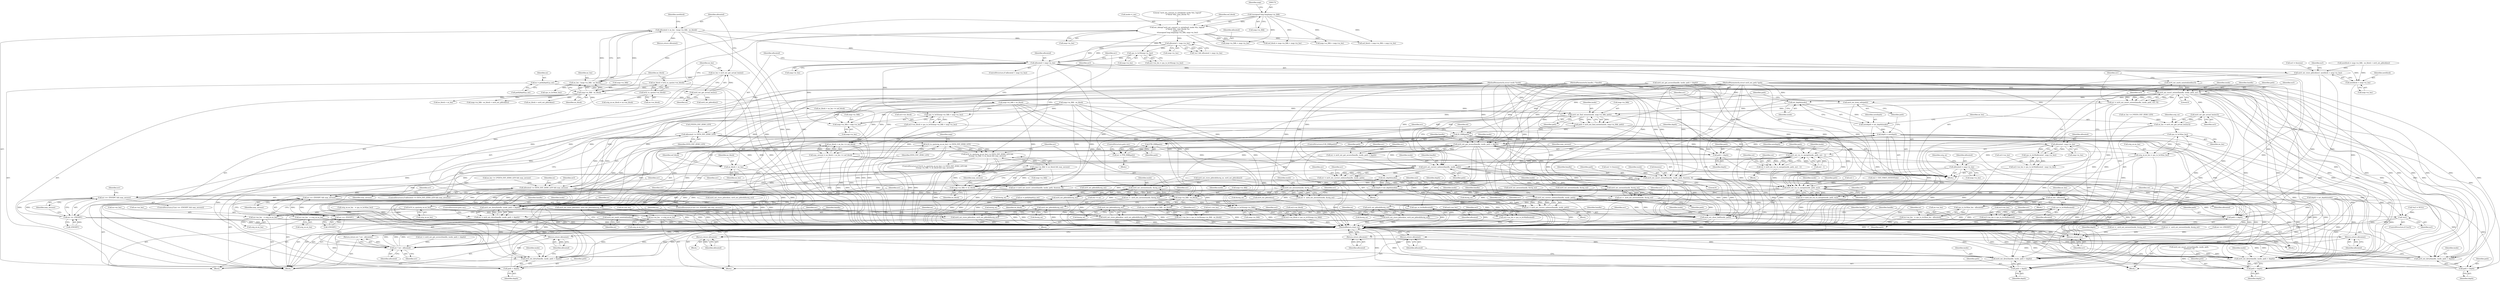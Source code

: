 digraph "1_linux_667eff35a1f56fa74ce98a0c7c29a40adc1ba4e3@API" {
"1000394" [label="(Call,allocated > map->m_len)"];
"1000247" [label="(Call,allocated = ee_len - (map->m_lblk - ee_block))"];
"1000249" [label="(Call,ee_len - (map->m_lblk - ee_block))"];
"1000243" [label="(Call,ee_len = ext4_ext_get_actual_len(ex))"];
"1000245" [label="(Call,ext4_ext_get_actual_len(ex))"];
"1000230" [label="(Call,ex = path[depth].p_ext)"];
"1000251" [label="(Call,map->m_lblk - ee_block)"];
"1000173" [label="(Call,(unsigned long long)map->m_lblk)"];
"1000237" [label="(Call,ee_block = le32_to_cpu(ex->ee_block))"];
"1000239" [label="(Call,le32_to_cpu(ex->ee_block))"];
"1000380" [label="(Call,allocated > map->m_len)"];
"1000168" [label="(Call,ext_debug(\"ext4_ext_convert_to_initialized: inode %lu, logical\"\n \t\t\"block %llu, max_blocks %u\n\", inode->i_ino,\n\t\t(unsigned long long)map->m_lblk, map->m_len))"];
"1000389" [label="(Call,cpu_to_le16(map->m_len))"];
"1000403" [label="(Call,allocated <= EXT4_EXT_ZERO_LEN)"];
"1000402" [label="(Call,allocated <= EXT4_EXT_ZERO_LEN && may_zeroout)"];
"1000618" [label="(Call,err == -ENOSPC && may_zeroout)"];
"1000420" [label="(Call,ee_len - allocated)"];
"1000419" [label="(Call,cpu_to_le16(ee_len - allocated))"];
"1000415" [label="(Call,ex->ee_len   = cpu_to_le16(ee_len - allocated))"];
"1000455" [label="(Call,cpu_to_le16(allocated))"];
"1000451" [label="(Call,ex3->ee_len = cpu_to_le16(allocated))"];
"1000505" [label="(Return,return allocated;)"];
"1000572" [label="(Return,return allocated;)"];
"1000602" [label="(Call,allocated - map->m_len)"];
"1000601" [label="(Call,cpu_to_le16(allocated - map->m_len))"];
"1000597" [label="(Call,ex3->ee_len = cpu_to_le16(allocated - map->m_len))"];
"1000659" [label="(Return,return allocated;)"];
"1000741" [label="(Call,allocated = map->m_len)"];
"1000796" [label="(Return,return allocated;)"];
"1000839" [label="(Call,cpu_to_le16(allocated))"];
"1000835" [label="(Call,ex2->ee_len = cpu_to_le16(allocated))"];
"1000961" [label="(Return,return allocated;)"];
"1000972" [label="(Call,err ? err : allocated)"];
"1000971" [label="(Return,return err ? err : allocated;)"];
"1000748" [label="(Call,le16_to_cpu(orig_ex.ee_len) <= EXT4_EXT_ZERO_LEN)"];
"1000747" [label="(Call,le16_to_cpu(orig_ex.ee_len) <= EXT4_EXT_ZERO_LEN &&\n\t\t\tmap->m_lblk != ee_block && may_zeroout)"];
"1000582" [label="(Call,cpu_to_le32(map->m_lblk + map->m_len))"];
"1000578" [label="(Call,ex3->ee_block = cpu_to_le32(map->m_lblk + map->m_len))"];
"1000583" [label="(Call,map->m_lblk + map->m_len)"];
"1000590" [label="(Call,ext4_ext_store_pblock(ex3, newblock + map->m_len))"];
"1000607" [label="(Call,ext4_ext_mark_uninitialized(ex3))"];
"1000611" [label="(Call,ext4_ext_insert_extent(handle, inode, path, ex3, 0))"];
"1000609" [label="(Call,err = ext4_ext_insert_extent(handle, inode, path, ex3, 0))"];
"1000619" [label="(Call,err == -ENOSPC)"];
"1001004" [label="(Return,return err;)"];
"1000627" [label="(Call,ext4_ext_zeroout(inode, &orig_ex))"];
"1000625" [label="(Call,err =  ext4_ext_zeroout(inode, &orig_ex))"];
"1000650" [label="(Call,ext4_ext_pblock(&orig_ex))"];
"1000648" [label="(Call,ext4_ext_store_pblock(ex, ext4_ext_pblock(&orig_ex)))"];
"1000653" [label="(Call,ext4_ext_dirty(handle, inode, path + depth))"];
"1000993" [label="(Call,ext4_ext_pblock(&orig_ex))"];
"1000991" [label="(Call,ext4_ext_store_pblock(ex, ext4_ext_pblock(&orig_ex)))"];
"1000996" [label="(Call,ext4_ext_mark_uninitialized(ex))"];
"1000998" [label="(Call,ext4_ext_dirty(handle, inode, path + depth))"];
"1000656" [label="(Call,path + depth)"];
"1000667" [label="(Call,ext_depth(inode))"];
"1000665" [label="(Call,newdepth = ext_depth(inode))"];
"1000686" [label="(Call,depth = newdepth)"];
"1000732" [label="(Call,ext4_ext_get_access(handle, inode, path + depth))"];
"1000730" [label="(Call,err = ext4_ext_get_access(handle, inode, path + depth))"];
"1000764" [label="(Call,ext4_ext_zeroout(inode, &orig_ex))"];
"1000762" [label="(Call,err =  ext4_ext_zeroout(inode, &orig_ex))"];
"1000787" [label="(Call,ext4_ext_pblock(&orig_ex))"];
"1000785" [label="(Call,ext4_ext_store_pblock(ex, ext4_ext_pblock(&orig_ex)))"];
"1000790" [label="(Call,ext4_ext_dirty(handle, inode, path + depth))"];
"1000854" [label="(Call,ext4_ext_try_to_merge(inode, path, ex2 - 1))"];
"1000852" [label="(Call,ret = ext4_ext_try_to_merge(inode, path, ex2 - 1))"];
"1000865" [label="(Call,ext4_ext_correct_indexes(handle, inode, path))"];
"1000863" [label="(Call,err = ext4_ext_correct_indexes(handle, inode, path))"];
"1000874" [label="(Call,ext_depth(inode))"];
"1000872" [label="(Call,depth = ext_depth(inode))"];
"1000902" [label="(Call,ext4_ext_dirty(handle, inode, path + depth))"];
"1000900" [label="(Call,err = ext4_ext_dirty(handle, inode, path + depth))"];
"1000968" [label="(Call,ext4_ext_show_leaf(inode, path))"];
"1000905" [label="(Call,path + depth)"];
"1000884" [label="(Call,ext4_ext_try_to_merge(inode, path, ex2))"];
"1000882" [label="(Call,ret = ext4_ext_try_to_merge(inode, path, ex2))"];
"1000893" [label="(Call,ext4_ext_correct_indexes(handle, inode, path))"];
"1000891" [label="(Call,err = ext4_ext_correct_indexes(handle, inode, path))"];
"1000912" [label="(Call,ext4_ext_insert_extent(handle, inode, path, &newex, 0))"];
"1000910" [label="(Call,err = ext4_ext_insert_extent(handle, inode, path, &newex, 0))"];
"1000921" [label="(Call,err == -ENOSPC)"];
"1000920" [label="(Call,err == -ENOSPC && may_zeroout)"];
"1000929" [label="(Call,ext4_ext_zeroout(inode, &orig_ex))"];
"1000927" [label="(Call,err =  ext4_ext_zeroout(inode, &orig_ex))"];
"1000952" [label="(Call,ext4_ext_pblock(&orig_ex))"];
"1000950" [label="(Call,ext4_ext_store_pblock(ex, ext4_ext_pblock(&orig_ex)))"];
"1000955" [label="(Call,ext4_ext_dirty(handle, inode, path + depth))"];
"1000958" [label="(Call,path + depth)"];
"1001001" [label="(Call,path + depth)"];
"1000735" [label="(Call,path + depth)"];
"1000793" [label="(Call,path + depth)"];
"1000693" [label="(Call,ext4_ext_find_extent(inode, map->m_lblk, path))"];
"1000691" [label="(Call,path = ext4_ext_find_extent(inode, map->m_lblk, path))"];
"1000700" [label="(Call,IS_ERR(path))"];
"1000705" [label="(Call,PTR_ERR(path))"];
"1000703" [label="(Call,err = PTR_ERR(path))"];
"1000755" [label="(Call,map->m_lblk != ee_block)"];
"1000754" [label="(Call,map->m_lblk != ee_block && may_zeroout)"];
"1000813" [label="(Call,map->m_lblk - ee_block)"];
"1000812" [label="(Call,cpu_to_le16(map->m_lblk - ee_block))"];
"1000808" [label="(Call,ex1->ee_len = cpu_to_le16(map->m_lblk - ee_block))"];
"1000828" [label="(Call,cpu_to_le32(map->m_lblk))"];
"1000824" [label="(Call,ex2->ee_block = cpu_to_le32(map->m_lblk))"];
"1000671" [label="(Call,ext4_ext_get_actual_len(ex3))"];
"1000669" [label="(Call,ee_len -= ext4_ext_get_actual_len(ex3))"];
"1000677" [label="(Call,cpu_to_le16(ee_len))"];
"1000673" [label="(Call,orig_ex.ee_len = cpu_to_le16(ee_len))"];
"1000749" [label="(Call,le16_to_cpu(orig_ex.ee_len))"];
"1000778" [label="(Call,ex->ee_len   = orig_ex.ee_len)"];
"1000943" [label="(Call,ex->ee_len   = orig_ex.ee_len)"];
"1000984" [label="(Call,ex->ee_len   = orig_ex.ee_len)"];
"1000681" [label="(Call,ee_block + ee_len <= eof_block)"];
"1000679" [label="(Call,may_zeroout = ee_block + ee_len <= eof_block)"];
"1000682" [label="(Call,ee_block + ee_len)"];
"1000879" [label="(Call,!ex3)"];
"1000689" [label="(Call,ext4_ext_drop_refs(path))"];
"1000592" [label="(Call,newblock + map->m_len)"];
"1001002" [label="(Identifier,path)"];
"1000923" [label="(Call,-ENOSPC)"];
"1000943" [label="(Call,ex->ee_len   = orig_ex.ee_len)"];
"1000739" [label="(Identifier,err)"];
"1000996" [label="(Call,ext4_ext_mark_uninitialized(ex))"];
"1000574" [label="(Call,ex3 = &newex)"];
"1000572" [label="(Return,return allocated;)"];
"1000613" [label="(Identifier,inode)"];
"1000285" [label="(Call,ext4_ext_pblock(ex))"];
"1000231" [label="(Identifier,ex)"];
"1000133" [label="(MethodParameterIn,struct inode *inode)"];
"1000746" [label="(ControlStructure,if (le16_to_cpu(orig_ex.ee_len) <= EXT4_EXT_ZERO_LEN &&\n\t\t\tmap->m_lblk != ee_block && may_zeroout))"];
"1000290" [label="(Call,ee_block + ee_len)"];
"1000892" [label="(Identifier,err)"];
"1000471" [label="(Call,err =  ext4_ext_zeroout(inode, &orig_ex))"];
"1000132" [label="(MethodParameterIn,handle_t *handle)"];
"1000674" [label="(Call,orig_ex.ee_len)"];
"1000763" [label="(Identifier,err)"];
"1000905" [label="(Call,path + depth)"];
"1000762" [label="(Call,err =  ext4_ext_zeroout(inode, &orig_ex))"];
"1000889" [label="(Identifier,ret)"];
"1000582" [label="(Call,cpu_to_le32(map->m_lblk + map->m_len))"];
"1000282" [label="(Call,ext4_ext_store_pblock(&orig_ex, ext4_ext_pblock(ex)))"];
"1000930" [label="(Identifier,inode)"];
"1000459" [label="(Call,ext4_ext_insert_extent(handle, inode, path,\n\t\t\t\t\t\t\tex3, 0))"];
"1000960" [label="(Identifier,depth)"];
"1000382" [label="(Call,map->m_len)"];
"1000790" [label="(Call,ext4_ext_dirty(handle, inode, path + depth))"];
"1000678" [label="(Identifier,ee_len)"];
"1000380" [label="(Call,allocated > map->m_len)"];
"1000348" [label="(Return,return allocated;)"];
"1000808" [label="(Call,ex1->ee_len = cpu_to_le16(map->m_lblk - ee_block))"];
"1000135" [label="(MethodParameterIn,struct ext4_ext_path *path)"];
"1000294" [label="(Call,err = ext4_ext_get_access(handle, inode, path + depth))"];
"1000778" [label="(Call,ex->ee_len   = orig_ex.ee_len)"];
"1000608" [label="(Identifier,ex3)"];
"1000881" [label="(Block,)"];
"1000835" [label="(Call,ex2->ee_len = cpu_to_le16(allocated))"];
"1000654" [label="(Identifier,handle)"];
"1000908" [label="(ControlStructure,goto out;)"];
"1000401" [label="(ControlStructure,if (allocated <= EXT4_EXT_ZERO_LEN && may_zeroout))"];
"1000306" [label="(Call,ee_len <= 2*EXT4_EXT_ZERO_LEN && may_zeroout)"];
"1000583" [label="(Call,map->m_lblk + map->m_len)"];
"1000853" [label="(Identifier,ret)"];
"1000170" [label="(Call,inode->i_ino)"];
"1000730" [label="(Call,err = ext4_ext_get_access(handle, inode, path + depth))"];
"1000947" [label="(Call,orig_ex.ee_len)"];
"1000896" [label="(Identifier,path)"];
"1000584" [label="(Call,map->m_lblk)"];
"1000898" [label="(Identifier,err)"];
"1000416" [label="(Call,ex->ee_len)"];
"1000951" [label="(Identifier,ex)"];
"1000251" [label="(Call,map->m_lblk - ee_block)"];
"1000702" [label="(Block,)"];
"1000591" [label="(Identifier,ex3)"];
"1000884" [label="(Call,ext4_ext_try_to_merge(inode, path, ex2))"];
"1000997" [label="(Identifier,ex)"];
"1000668" [label="(Identifier,inode)"];
"1000868" [label="(Identifier,path)"];
"1000602" [label="(Call,allocated - map->m_len)"];
"1000956" [label="(Identifier,handle)"];
"1000612" [label="(Identifier,handle)"];
"1000797" [label="(Identifier,allocated)"];
"1000307" [label="(Call,ee_len <= 2*EXT4_EXT_ZERO_LEN)"];
"1000870" [label="(Identifier,err)"];
"1000505" [label="(Return,return allocated;)"];
"1000857" [label="(Call,ex2 - 1)"];
"1000957" [label="(Identifier,inode)"];
"1000651" [label="(Call,&orig_ex)"];
"1000621" [label="(Call,-ENOSPC)"];
"1000136" [label="(Block,)"];
"1000863" [label="(Call,err = ext4_ext_correct_indexes(handle, inode, path))"];
"1000707" [label="(ControlStructure,goto out;)"];
"1000682" [label="(Call,ee_block + ee_len)"];
"1000998" [label="(Call,ext4_ext_dirty(handle, inode, path + depth))"];
"1000694" [label="(Identifier,inode)"];
"1000420" [label="(Call,ee_len - allocated)"];
"1000456" [label="(Identifier,allocated)"];
"1000800" [label="(Identifier,ex1)"];
"1000732" [label="(Call,ext4_ext_get_access(handle, inode, path + depth))"];
"1000886" [label="(Identifier,path)"];
"1000663" [label="(Identifier,err)"];
"1000686" [label="(Call,depth = newdepth)"];
"1000929" [label="(Call,ext4_ext_zeroout(inode, &orig_ex))"];
"1000779" [label="(Call,ex->ee_len)"];
"1000247" [label="(Call,allocated = ee_len - (map->m_lblk - ee_block))"];
"1000173" [label="(Call,(unsigned long long)map->m_lblk)"];
"1000756" [label="(Call,map->m_lblk)"];
"1000689" [label="(Call,ext4_ext_drop_refs(path))"];
"1000723" [label="(Call,ex2 != &newex)"];
"1000610" [label="(Identifier,err)"];
"1000699" [label="(ControlStructure,if (IS_ERR(path)))"];
"1000593" [label="(Identifier,newblock)"];
"1000921" [label="(Call,err == -ENOSPC)"];
"1000618" [label="(Call,err == -ENOSPC && may_zeroout)"];
"1000922" [label="(Identifier,err)"];
"1000782" [label="(Call,orig_ex.ee_len)"];
"1000458" [label="(Identifier,err)"];
"1000410" [label="(Identifier,ex)"];
"1000882" [label="(Call,ret = ext4_ext_try_to_merge(inode, path, ex2))"];
"1000753" [label="(Identifier,EXT4_EXT_ZERO_LEN)"];
"1000671" [label="(Call,ext4_ext_get_actual_len(ex3))"];
"1000381" [label="(Identifier,allocated)"];
"1000900" [label="(Call,err = ext4_ext_dirty(handle, inode, path + depth))"];
"1000648" [label="(Call,ext4_ext_store_pblock(ex, ext4_ext_pblock(&orig_ex)))"];
"1000953" [label="(Call,&orig_ex)"];
"1000759" [label="(Identifier,ee_block)"];
"1000257" [label="(Identifier,newblock)"];
"1000506" [label="(Identifier,allocated)"];
"1000914" [label="(Identifier,inode)"];
"1000737" [label="(Identifier,depth)"];
"1000819" [label="(Identifier,ex1)"];
"1000793" [label="(Call,path + depth)"];
"1000760" [label="(Identifier,may_zeroout)"];
"1000684" [label="(Identifier,ee_len)"];
"1000971" [label="(Return,return err ? err : allocated;)"];
"1000256" [label="(Call,newblock = map->m_lblk - ee_block + ext4_ext_pblock(ex))"];
"1000407" [label="(Block,)"];
"1000906" [label="(Identifier,path)"];
"1000250" [label="(Identifier,ee_len)"];
"1000785" [label="(Call,ext4_ext_store_pblock(ex, ext4_ext_pblock(&orig_ex)))"];
"1000314" [label="(Call,err =  ext4_ext_zeroout(inode, &orig_ex))"];
"1000667" [label="(Call,ext_depth(inode))"];
"1000743" [label="(Call,map->m_len)"];
"1000258" [label="(Call,map->m_lblk - ee_block + ext4_ext_pblock(ex))"];
"1000855" [label="(Identifier,inode)"];
"1000715" [label="(Call,ex = path[depth].p_ext)"];
"1000628" [label="(Identifier,inode)"];
"1000817" [label="(Identifier,ee_block)"];
"1000316" [label="(Call,ext4_ext_zeroout(inode, &orig_ex))"];
"1000754" [label="(Call,map->m_lblk != ee_block && may_zeroout)"];
"1000915" [label="(Identifier,path)"];
"1000680" [label="(Identifier,may_zeroout)"];
"1000276" [label="(Call,orig_ex.ee_len   = cpu_to_le16(ee_len))"];
"1000609" [label="(Call,err = ext4_ext_insert_extent(handle, inode, path, ex3, 0))"];
"1000856" [label="(Identifier,path)"];
"1000734" [label="(Identifier,inode)"];
"1000394" [label="(Call,allocated > map->m_len)"];
"1000243" [label="(Call,ee_len = ext4_ext_get_actual_len(ex))"];
"1000952" [label="(Call,ext4_ext_pblock(&orig_ex))"];
"1001003" [label="(Identifier,depth)"];
"1000861" [label="(Identifier,ret)"];
"1000168" [label="(Call,ext_debug(\"ext4_ext_convert_to_initialized: inode %lu, logical\"\n \t\t\"block %llu, max_blocks %u\n\", inode->i_ino,\n\t\t(unsigned long long)map->m_lblk, map->m_len))"];
"1000912" [label="(Call,ext4_ext_insert_extent(handle, inode, path, &newex, 0))"];
"1000614" [label="(Identifier,path)"];
"1000804" [label="(Block,)"];
"1000627" [label="(Call,ext4_ext_zeroout(inode, &orig_ex))"];
"1000795" [label="(Identifier,depth)"];
"1000604" [label="(Call,map->m_len)"];
"1000765" [label="(Identifier,inode)"];
"1000705" [label="(Call,PTR_ERR(path))"];
"1000958" [label="(Call,path + depth)"];
"1000655" [label="(Identifier,inode)"];
"1000599" [label="(Identifier,ex3)"];
"1000169" [label="(Literal,\"ext4_ext_convert_to_initialized: inode %lu, logical\"\n \t\t\"block %llu, max_blocks %u\n\")"];
"1000757" [label="(Identifier,map)"];
"1000470" [label="(Block,)"];
"1000700" [label="(Call,IS_ERR(path))"];
"1000836" [label="(Call,ex2->ee_len)"];
"1000210" [label="(Call,eof_block = map->m_lblk + map->m_len)"];
"1000741" [label="(Call,allocated = map->m_len)"];
"1000902" [label="(Call,ext4_ext_dirty(handle, inode, path + depth))"];
"1000761" [label="(Block,)"];
"1000365" [label="(Call,map->m_lblk - ee_block)"];
"1000972" [label="(Call,err ? err : allocated)"];
"1000733" [label="(Identifier,handle)"];
"1000626" [label="(Identifier,err)"];
"1000926" [label="(Block,)"];
"1000601" [label="(Call,cpu_to_le16(allocated - map->m_len))"];
"1000623" [label="(Identifier,may_zeroout)"];
"1000955" [label="(Call,ext4_ext_dirty(handle, inode, path + depth))"];
"1000988" [label="(Call,orig_ex.ee_len)"];
"1000575" [label="(Identifier,ex3)"];
"1000422" [label="(Identifier,allocated)"];
"1000969" [label="(Identifier,inode)"];
"1000786" [label="(Identifier,ex)"];
"1000787" [label="(Call,ext4_ext_pblock(&orig_ex))"];
"1000615" [label="(Identifier,ex3)"];
"1000751" [label="(Identifier,orig_ex)"];
"1000749" [label="(Call,le16_to_cpu(orig_ex.ee_len))"];
"1000919" [label="(ControlStructure,if (err == -ENOSPC && may_zeroout))"];
"1000665" [label="(Call,newdepth = ext_depth(inode))"];
"1000179" [label="(Identifier,map)"];
"1000424" [label="(Identifier,ex)"];
"1000824" [label="(Call,ex2->ee_block = cpu_to_le32(map->m_lblk))"];
"1000175" [label="(Call,map->m_lblk)"];
"1000931" [label="(Call,&orig_ex)"];
"1000351" [label="(Call,map->m_lblk > ee_block)"];
"1000611" [label="(Call,ext4_ext_insert_extent(handle, inode, path, ex3, 0))"];
"1000656" [label="(Call,path + depth)"];
"1000866" [label="(Identifier,handle)"];
"1000876" [label="(Call,ex2--)"];
"1000879" [label="(Call,!ex3)"];
"1000852" [label="(Call,ret = ext4_ext_try_to_merge(inode, path, ex2 - 1))"];
"1000393" [label="(ControlStructure,if (allocated > map->m_len))"];
"1000890" [label="(Block,)"];
"1000425" [label="(Call,ext4_ext_store_pblock(ex, ext4_ext_pblock(&orig_ex)))"];
"1000262" [label="(Call,ee_block + ext4_ext_pblock(ex))"];
"1000873" [label="(Identifier,depth)"];
"1000693" [label="(Call,ext4_ext_find_extent(inode, map->m_lblk, path))"];
"1000813" [label="(Call,map->m_lblk - ee_block)"];
"1001000" [label="(Identifier,inode)"];
"1000701" [label="(Identifier,path)"];
"1000681" [label="(Call,ee_block + ee_len <= eof_block)"];
"1000309" [label="(Call,2*EXT4_EXT_ZERO_LEN)"];
"1000587" [label="(Call,map->m_len)"];
"1000985" [label="(Call,ex->ee_len)"];
"1000865" [label="(Call,ext4_ext_correct_indexes(handle, inode, path))"];
"1000809" [label="(Call,ex1->ee_len)"];
"1000666" [label="(Identifier,newdepth)"];
"1000864" [label="(Identifier,err)"];
"1000619" [label="(Call,err == -ENOSPC)"];
"1000911" [label="(Identifier,err)"];
"1000230" [label="(Call,ex = path[depth].p_ext)"];
"1000406" [label="(Identifier,may_zeroout)"];
"1000280" [label="(Call,cpu_to_le16(ee_len))"];
"1000794" [label="(Identifier,path)"];
"1000573" [label="(Identifier,allocated)"];
"1000698" [label="(Identifier,path)"];
"1000390" [label="(Call,map->m_len)"];
"1000603" [label="(Identifier,allocated)"];
"1000736" [label="(Identifier,path)"];
"1000579" [label="(Call,ex3->ee_block)"];
"1000255" [label="(Identifier,ee_block)"];
"1000404" [label="(Identifier,allocated)"];
"1000891" [label="(Call,err = ext4_ext_correct_indexes(handle, inode, path))"];
"1000788" [label="(Call,&orig_ex)"];
"1000962" [label="(Identifier,allocated)"];
"1000289" [label="(Call,ee_block + ee_len <= eof_block)"];
"1000620" [label="(Identifier,err)"];
"1000847" [label="(Call,ex2 > EXT_FIRST_EXTENT(eh))"];
"1000683" [label="(Identifier,ee_block)"];
"1000959" [label="(Identifier,path)"];
"1000812" [label="(Call,cpu_to_le16(map->m_lblk - ee_block))"];
"1000875" [label="(Identifier,inode)"];
"1000920" [label="(Call,err == -ENOSPC && may_zeroout)"];
"1000880" [label="(Identifier,ex3)"];
"1000851" [label="(Block,)"];
"1000399" [label="(Block,)"];
"1000244" [label="(Identifier,ee_len)"];
"1000238" [label="(Identifier,ee_block)"];
"1000578" [label="(Call,ex3->ee_block = cpu_to_le32(map->m_lblk + map->m_len))"];
"1000704" [label="(Identifier,err)"];
"1000452" [label="(Call,ex3->ee_len)"];
"1000991" [label="(Call,ext4_ext_store_pblock(ex, ext4_ext_pblock(&orig_ex)))"];
"1000907" [label="(Identifier,depth)"];
"1000617" [label="(ControlStructure,if (err == -ENOSPC && may_zeroout))"];
"1000178" [label="(Call,map->m_len)"];
"1000965" [label="(Identifier,err)"];
"1000961" [label="(Return,return allocated;)"];
"1000598" [label="(Call,ex3->ee_len)"];
"1000451" [label="(Call,ex3->ee_len = cpu_to_le16(allocated))"];
"1000993" [label="(Call,ext4_ext_pblock(&orig_ex))"];
"1000632" [label="(Identifier,err)"];
"1000910" [label="(Call,err = ext4_ext_insert_extent(handle, inode, path, &newex, 0))"];
"1000833" [label="(Identifier,ex2)"];
"1000918" [label="(Literal,0)"];
"1000203" [label="(Call,map->m_lblk + map->m_len)"];
"1001006" [label="(MethodReturn,static int)"];
"1000396" [label="(Call,map->m_len)"];
"1000968" [label="(Call,ext4_ext_show_leaf(inode, path))"];
"1000703" [label="(Call,err = PTR_ERR(path))"];
"1000296" [label="(Call,ext4_ext_get_access(handle, inode, path + depth))"];
"1000766" [label="(Call,&orig_ex)"];
"1000903" [label="(Identifier,handle)"];
"1000842" [label="(Call,ex2 != ex)"];
"1000731" [label="(Identifier,err)"];
"1000894" [label="(Identifier,handle)"];
"1000994" [label="(Call,&orig_ex)"];
"1000385" [label="(Call,ex2->ee_len = cpu_to_le16(map->m_len))"];
"1000629" [label="(Call,&orig_ex)"];
"1000895" [label="(Identifier,inode)"];
"1000403" [label="(Call,allocated <= EXT4_EXT_ZERO_LEN)"];
"1001005" [label="(Identifier,err)"];
"1000237" [label="(Call,ee_block = le32_to_cpu(ex->ee_block))"];
"1000675" [label="(Identifier,orig_ex)"];
"1000657" [label="(Identifier,path)"];
"1000970" [label="(Identifier,path)"];
"1000669" [label="(Call,ee_len -= ext4_ext_get_actual_len(ex3))"];
"1000625" [label="(Call,err =  ext4_ext_zeroout(inode, &orig_ex))"];
"1000887" [label="(Identifier,ex2)"];
"1000594" [label="(Call,map->m_len)"];
"1000679" [label="(Call,may_zeroout = ee_block + ee_len <= eof_block)"];
"1000814" [label="(Call,map->m_lblk)"];
"1000735" [label="(Call,path + depth)"];
"1000182" [label="(Identifier,eof_block)"];
"1000742" [label="(Identifier,allocated)"];
"1000769" [label="(Identifier,err)"];
"1000893" [label="(Call,ext4_ext_correct_indexes(handle, inode, path))"];
"1000653" [label="(Call,ext4_ext_dirty(handle, inode, path + depth))"];
"1000828" [label="(Call,cpu_to_le32(map->m_lblk))"];
"1000843" [label="(Identifier,ex2)"];
"1000867" [label="(Identifier,inode)"];
"1000840" [label="(Identifier,allocated)"];
"1000885" [label="(Identifier,inode)"];
"1000473" [label="(Call,ext4_ext_zeroout(inode, &orig_ex))"];
"1000695" [label="(Call,map->m_lblk)"];
"1000691" [label="(Call,path = ext4_ext_find_extent(inode, map->m_lblk, path))"];
"1000240" [label="(Call,ex->ee_block)"];
"1000925" [label="(Identifier,may_zeroout)"];
"1000796" [label="(Return,return allocated;)"];
"1000421" [label="(Identifier,ee_len)"];
"1000706" [label="(Identifier,path)"];
"1000709" [label="(Identifier,eh)"];
"1000672" [label="(Identifier,ex3)"];
"1000825" [label="(Call,ex2->ee_block)"];
"1000219" [label="(Call,depth = ext_depth(inode))"];
"1000792" [label="(Identifier,inode)"];
"1000670" [label="(Identifier,ee_len)"];
"1000829" [label="(Call,map->m_lblk)"];
"1000624" [label="(Block,)"];
"1000877" [label="(Identifier,ex2)"];
"1000974" [label="(Identifier,err)"];
"1000592" [label="(Call,newblock + map->m_len)"];
"1000928" [label="(Identifier,err)"];
"1000692" [label="(Identifier,path)"];
"1000232" [label="(Call,path[depth].p_ext)"];
"1000916" [label="(Call,&newex)"];
"1000764" [label="(Call,ext4_ext_zeroout(inode, &orig_ex))"];
"1000950" [label="(Call,ext4_ext_store_pblock(ex, ext4_ext_pblock(&orig_ex)))"];
"1000687" [label="(Identifier,depth)"];
"1000862" [label="(Block,)"];
"1000901" [label="(Identifier,err)"];
"1000269" [label="(Call,orig_ex.ee_block = ex->ee_block)"];
"1000239" [label="(Call,le32_to_cpu(ex->ee_block))"];
"1000415" [label="(Call,ex->ee_len   = cpu_to_le16(ee_len - allocated))"];
"1000597" [label="(Call,ex3->ee_len = cpu_to_le16(allocated - map->m_len))"];
"1000590" [label="(Call,ext4_ext_store_pblock(ex3, newblock + map->m_len))"];
"1000377" [label="(Call,!ex1 && allocated > map->m_len)"];
"1000658" [label="(Identifier,depth)"];
"1000883" [label="(Identifier,ret)"];
"1000747" [label="(Call,le16_to_cpu(orig_ex.ee_len) <= EXT4_EXT_ZERO_LEN &&\n\t\t\tmap->m_lblk != ee_block && may_zeroout)"];
"1000419" [label="(Call,cpu_to_le16(ee_len - allocated))"];
"1000791" [label="(Identifier,handle)"];
"1000246" [label="(Identifier,ex)"];
"1000755" [label="(Call,map->m_lblk != ee_block)"];
"1000927" [label="(Call,err =  ext4_ext_zeroout(inode, &orig_ex))"];
"1000249" [label="(Call,ee_len - (map->m_lblk - ee_block))"];
"1000659" [label="(Return,return allocated;)"];
"1000748" [label="(Call,le16_to_cpu(orig_ex.ee_len) <= EXT4_EXT_ZERO_LEN)"];
"1000395" [label="(Identifier,allocated)"];
"1000660" [label="(Identifier,allocated)"];
"1000455" [label="(Call,cpu_to_le16(allocated))"];
"1000673" [label="(Call,orig_ex.ee_len = cpu_to_le16(ee_len))"];
"1001001" [label="(Call,path + depth)"];
"1000934" [label="(Identifier,err)"];
"1000149" [label="(Call,*ex3 = NULL)"];
"1000402" [label="(Call,allocated <= EXT4_EXT_ZERO_LEN && may_zeroout)"];
"1000854" [label="(Call,ext4_ext_try_to_merge(inode, path, ex2 - 1))"];
"1000248" [label="(Identifier,allocated)"];
"1000677" [label="(Call,cpu_to_le16(ee_len))"];
"1000466" [label="(Call,err == -ENOSPC)"];
"1000650" [label="(Call,ext4_ext_pblock(&orig_ex))"];
"1000874" [label="(Call,ext_depth(inode))"];
"1000904" [label="(Identifier,inode)"];
"1000750" [label="(Call,orig_ex.ee_len)"];
"1000616" [label="(Literal,0)"];
"1000264" [label="(Call,ext4_ext_pblock(ex))"];
"1000878" [label="(ControlStructure,if (!ex3))"];
"1000607" [label="(Call,ext4_ext_mark_uninitialized(ex3))"];
"1000201" [label="(Call,eof_block < map->m_lblk + map->m_len)"];
"1000245" [label="(Call,ext4_ext_get_actual_len(ex))"];
"1000690" [label="(Identifier,path)"];
"1000999" [label="(Identifier,handle)"];
"1000992" [label="(Identifier,ex)"];
"1000688" [label="(Identifier,newdepth)"];
"1000872" [label="(Call,depth = ext_depth(inode))"];
"1000913" [label="(Identifier,handle)"];
"1000252" [label="(Call,map->m_lblk)"];
"1000212" [label="(Call,map->m_lblk + map->m_len)"];
"1000649" [label="(Identifier,ex)"];
"1000975" [label="(Identifier,allocated)"];
"1000427" [label="(Call,ext4_ext_pblock(&orig_ex))"];
"1000685" [label="(Identifier,eof_block)"];
"1000944" [label="(Call,ex->ee_len)"];
"1000405" [label="(Identifier,EXT4_EXT_ZERO_LEN)"];
"1000973" [label="(Identifier,err)"];
"1001004" [label="(Return,return err;)"];
"1000984" [label="(Call,ex->ee_len   = orig_ex.ee_len)"];
"1000839" [label="(Call,cpu_to_le16(allocated))"];
"1000389" [label="(Call,cpu_to_le16(map->m_len))"];
"1000394" -> "1000393"  [label="AST: "];
"1000394" -> "1000396"  [label="CFG: "];
"1000395" -> "1000394"  [label="AST: "];
"1000396" -> "1000394"  [label="AST: "];
"1000404" -> "1000394"  [label="CFG: "];
"1000800" -> "1000394"  [label="CFG: "];
"1000394" -> "1001006"  [label="DDG: "];
"1000394" -> "1001006"  [label="DDG: "];
"1000247" -> "1000394"  [label="DDG: "];
"1000380" -> "1000394"  [label="DDG: "];
"1000380" -> "1000394"  [label="DDG: "];
"1000389" -> "1000394"  [label="DDG: "];
"1000168" -> "1000394"  [label="DDG: "];
"1000394" -> "1000403"  [label="DDG: "];
"1000394" -> "1000582"  [label="DDG: "];
"1000394" -> "1000583"  [label="DDG: "];
"1000394" -> "1000590"  [label="DDG: "];
"1000394" -> "1000592"  [label="DDG: "];
"1000394" -> "1000602"  [label="DDG: "];
"1000394" -> "1000839"  [label="DDG: "];
"1000247" -> "1000136"  [label="AST: "];
"1000247" -> "1000249"  [label="CFG: "];
"1000248" -> "1000247"  [label="AST: "];
"1000249" -> "1000247"  [label="AST: "];
"1000257" -> "1000247"  [label="CFG: "];
"1000247" -> "1001006"  [label="DDG: "];
"1000247" -> "1001006"  [label="DDG: "];
"1000249" -> "1000247"  [label="DDG: "];
"1000249" -> "1000247"  [label="DDG: "];
"1000247" -> "1000348"  [label="DDG: "];
"1000247" -> "1000380"  [label="DDG: "];
"1000247" -> "1000972"  [label="DDG: "];
"1000249" -> "1000251"  [label="CFG: "];
"1000250" -> "1000249"  [label="AST: "];
"1000251" -> "1000249"  [label="AST: "];
"1000249" -> "1001006"  [label="DDG: "];
"1000243" -> "1000249"  [label="DDG: "];
"1000251" -> "1000249"  [label="DDG: "];
"1000251" -> "1000249"  [label="DDG: "];
"1000249" -> "1000280"  [label="DDG: "];
"1000243" -> "1000136"  [label="AST: "];
"1000243" -> "1000245"  [label="CFG: "];
"1000244" -> "1000243"  [label="AST: "];
"1000245" -> "1000243"  [label="AST: "];
"1000248" -> "1000243"  [label="CFG: "];
"1000243" -> "1001006"  [label="DDG: "];
"1000245" -> "1000243"  [label="DDG: "];
"1000245" -> "1000246"  [label="CFG: "];
"1000246" -> "1000245"  [label="AST: "];
"1000230" -> "1000245"  [label="DDG: "];
"1000245" -> "1000264"  [label="DDG: "];
"1000230" -> "1000136"  [label="AST: "];
"1000230" -> "1000232"  [label="CFG: "];
"1000231" -> "1000230"  [label="AST: "];
"1000232" -> "1000230"  [label="AST: "];
"1000238" -> "1000230"  [label="CFG: "];
"1000230" -> "1001006"  [label="DDG: "];
"1000251" -> "1000255"  [label="CFG: "];
"1000252" -> "1000251"  [label="AST: "];
"1000255" -> "1000251"  [label="AST: "];
"1000173" -> "1000251"  [label="DDG: "];
"1000237" -> "1000251"  [label="DDG: "];
"1000251" -> "1000258"  [label="DDG: "];
"1000251" -> "1000258"  [label="DDG: "];
"1000251" -> "1000262"  [label="DDG: "];
"1000251" -> "1000289"  [label="DDG: "];
"1000251" -> "1000290"  [label="DDG: "];
"1000251" -> "1000351"  [label="DDG: "];
"1000173" -> "1000168"  [label="AST: "];
"1000173" -> "1000175"  [label="CFG: "];
"1000174" -> "1000173"  [label="AST: "];
"1000175" -> "1000173"  [label="AST: "];
"1000179" -> "1000173"  [label="CFG: "];
"1000173" -> "1000168"  [label="DDG: "];
"1000173" -> "1000201"  [label="DDG: "];
"1000173" -> "1000203"  [label="DDG: "];
"1000173" -> "1000210"  [label="DDG: "];
"1000173" -> "1000212"  [label="DDG: "];
"1000237" -> "1000136"  [label="AST: "];
"1000237" -> "1000239"  [label="CFG: "];
"1000238" -> "1000237"  [label="AST: "];
"1000239" -> "1000237"  [label="AST: "];
"1000244" -> "1000237"  [label="CFG: "];
"1000237" -> "1001006"  [label="DDG: "];
"1000239" -> "1000237"  [label="DDG: "];
"1000239" -> "1000240"  [label="CFG: "];
"1000240" -> "1000239"  [label="AST: "];
"1000239" -> "1000269"  [label="DDG: "];
"1000380" -> "1000377"  [label="AST: "];
"1000380" -> "1000382"  [label="CFG: "];
"1000381" -> "1000380"  [label="AST: "];
"1000382" -> "1000380"  [label="AST: "];
"1000377" -> "1000380"  [label="CFG: "];
"1000380" -> "1000377"  [label="DDG: "];
"1000380" -> "1000377"  [label="DDG: "];
"1000168" -> "1000380"  [label="DDG: "];
"1000380" -> "1000389"  [label="DDG: "];
"1000168" -> "1000136"  [label="AST: "];
"1000168" -> "1000178"  [label="CFG: "];
"1000169" -> "1000168"  [label="AST: "];
"1000170" -> "1000168"  [label="AST: "];
"1000178" -> "1000168"  [label="AST: "];
"1000182" -> "1000168"  [label="CFG: "];
"1000168" -> "1001006"  [label="DDG: "];
"1000168" -> "1001006"  [label="DDG: "];
"1000168" -> "1001006"  [label="DDG: "];
"1000168" -> "1000201"  [label="DDG: "];
"1000168" -> "1000203"  [label="DDG: "];
"1000168" -> "1000210"  [label="DDG: "];
"1000168" -> "1000212"  [label="DDG: "];
"1000168" -> "1000389"  [label="DDG: "];
"1000389" -> "1000385"  [label="AST: "];
"1000389" -> "1000390"  [label="CFG: "];
"1000390" -> "1000389"  [label="AST: "];
"1000385" -> "1000389"  [label="CFG: "];
"1000389" -> "1000385"  [label="DDG: "];
"1000403" -> "1000402"  [label="AST: "];
"1000403" -> "1000405"  [label="CFG: "];
"1000404" -> "1000403"  [label="AST: "];
"1000405" -> "1000403"  [label="AST: "];
"1000406" -> "1000403"  [label="CFG: "];
"1000402" -> "1000403"  [label="CFG: "];
"1000403" -> "1001006"  [label="DDG: "];
"1000403" -> "1000402"  [label="DDG: "];
"1000403" -> "1000402"  [label="DDG: "];
"1000309" -> "1000403"  [label="DDG: "];
"1000403" -> "1000420"  [label="DDG: "];
"1000403" -> "1000602"  [label="DDG: "];
"1000403" -> "1000748"  [label="DDG: "];
"1000402" -> "1000401"  [label="AST: "];
"1000402" -> "1000406"  [label="CFG: "];
"1000406" -> "1000402"  [label="AST: "];
"1000410" -> "1000402"  [label="CFG: "];
"1000575" -> "1000402"  [label="CFG: "];
"1000402" -> "1001006"  [label="DDG: "];
"1000402" -> "1001006"  [label="DDG: "];
"1000402" -> "1001006"  [label="DDG: "];
"1000306" -> "1000402"  [label="DDG: "];
"1000402" -> "1000618"  [label="DDG: "];
"1000618" -> "1000617"  [label="AST: "];
"1000618" -> "1000619"  [label="CFG: "];
"1000618" -> "1000623"  [label="CFG: "];
"1000619" -> "1000618"  [label="AST: "];
"1000623" -> "1000618"  [label="AST: "];
"1000626" -> "1000618"  [label="CFG: "];
"1000663" -> "1000618"  [label="CFG: "];
"1000618" -> "1001006"  [label="DDG: "];
"1000618" -> "1001006"  [label="DDG: "];
"1000618" -> "1001006"  [label="DDG: "];
"1000619" -> "1000618"  [label="DDG: "];
"1000619" -> "1000618"  [label="DDG: "];
"1000420" -> "1000419"  [label="AST: "];
"1000420" -> "1000422"  [label="CFG: "];
"1000421" -> "1000420"  [label="AST: "];
"1000422" -> "1000420"  [label="AST: "];
"1000419" -> "1000420"  [label="CFG: "];
"1000420" -> "1001006"  [label="DDG: "];
"1000420" -> "1000419"  [label="DDG: "];
"1000420" -> "1000419"  [label="DDG: "];
"1000307" -> "1000420"  [label="DDG: "];
"1000420" -> "1000455"  [label="DDG: "];
"1000419" -> "1000415"  [label="AST: "];
"1000415" -> "1000419"  [label="CFG: "];
"1000419" -> "1001006"  [label="DDG: "];
"1000419" -> "1000415"  [label="DDG: "];
"1000415" -> "1000407"  [label="AST: "];
"1000416" -> "1000415"  [label="AST: "];
"1000424" -> "1000415"  [label="CFG: "];
"1000415" -> "1001006"  [label="DDG: "];
"1000415" -> "1001006"  [label="DDG: "];
"1000455" -> "1000451"  [label="AST: "];
"1000455" -> "1000456"  [label="CFG: "];
"1000456" -> "1000455"  [label="AST: "];
"1000451" -> "1000455"  [label="CFG: "];
"1000455" -> "1001006"  [label="DDG: "];
"1000455" -> "1000451"  [label="DDG: "];
"1000455" -> "1000505"  [label="DDG: "];
"1000455" -> "1000572"  [label="DDG: "];
"1000451" -> "1000407"  [label="AST: "];
"1000452" -> "1000451"  [label="AST: "];
"1000458" -> "1000451"  [label="CFG: "];
"1000451" -> "1001006"  [label="DDG: "];
"1000451" -> "1001006"  [label="DDG: "];
"1000505" -> "1000470"  [label="AST: "];
"1000505" -> "1000506"  [label="CFG: "];
"1000506" -> "1000505"  [label="AST: "];
"1001006" -> "1000505"  [label="CFG: "];
"1000505" -> "1001006"  [label="DDG: "];
"1000506" -> "1000505"  [label="DDG: "];
"1000572" -> "1000407"  [label="AST: "];
"1000572" -> "1000573"  [label="CFG: "];
"1000573" -> "1000572"  [label="AST: "];
"1001006" -> "1000572"  [label="CFG: "];
"1000572" -> "1001006"  [label="DDG: "];
"1000573" -> "1000572"  [label="DDG: "];
"1000602" -> "1000601"  [label="AST: "];
"1000602" -> "1000604"  [label="CFG: "];
"1000603" -> "1000602"  [label="AST: "];
"1000604" -> "1000602"  [label="AST: "];
"1000601" -> "1000602"  [label="CFG: "];
"1000602" -> "1001006"  [label="DDG: "];
"1000602" -> "1001006"  [label="DDG: "];
"1000602" -> "1000601"  [label="DDG: "];
"1000602" -> "1000601"  [label="DDG: "];
"1000602" -> "1000659"  [label="DDG: "];
"1000602" -> "1000741"  [label="DDG: "];
"1000602" -> "1000972"  [label="DDG: "];
"1000601" -> "1000597"  [label="AST: "];
"1000597" -> "1000601"  [label="CFG: "];
"1000601" -> "1001006"  [label="DDG: "];
"1000601" -> "1000597"  [label="DDG: "];
"1000597" -> "1000399"  [label="AST: "];
"1000598" -> "1000597"  [label="AST: "];
"1000608" -> "1000597"  [label="CFG: "];
"1000597" -> "1001006"  [label="DDG: "];
"1000597" -> "1001006"  [label="DDG: "];
"1000659" -> "1000624"  [label="AST: "];
"1000659" -> "1000660"  [label="CFG: "];
"1000660" -> "1000659"  [label="AST: "];
"1001006" -> "1000659"  [label="CFG: "];
"1000659" -> "1001006"  [label="DDG: "];
"1000660" -> "1000659"  [label="DDG: "];
"1000741" -> "1000399"  [label="AST: "];
"1000741" -> "1000743"  [label="CFG: "];
"1000742" -> "1000741"  [label="AST: "];
"1000743" -> "1000741"  [label="AST: "];
"1000751" -> "1000741"  [label="CFG: "];
"1000741" -> "1001006"  [label="DDG: "];
"1000741" -> "1001006"  [label="DDG: "];
"1000741" -> "1000796"  [label="DDG: "];
"1000741" -> "1000839"  [label="DDG: "];
"1000796" -> "1000761"  [label="AST: "];
"1000796" -> "1000797"  [label="CFG: "];
"1000797" -> "1000796"  [label="AST: "];
"1001006" -> "1000796"  [label="CFG: "];
"1000796" -> "1001006"  [label="DDG: "];
"1000797" -> "1000796"  [label="DDG: "];
"1000839" -> "1000835"  [label="AST: "];
"1000839" -> "1000840"  [label="CFG: "];
"1000840" -> "1000839"  [label="AST: "];
"1000835" -> "1000839"  [label="CFG: "];
"1000839" -> "1001006"  [label="DDG: "];
"1000839" -> "1000835"  [label="DDG: "];
"1000839" -> "1000961"  [label="DDG: "];
"1000839" -> "1000972"  [label="DDG: "];
"1000835" -> "1000136"  [label="AST: "];
"1000836" -> "1000835"  [label="AST: "];
"1000843" -> "1000835"  [label="CFG: "];
"1000835" -> "1001006"  [label="DDG: "];
"1000835" -> "1001006"  [label="DDG: "];
"1000961" -> "1000926"  [label="AST: "];
"1000961" -> "1000962"  [label="CFG: "];
"1000962" -> "1000961"  [label="AST: "];
"1001006" -> "1000961"  [label="CFG: "];
"1000961" -> "1001006"  [label="DDG: "];
"1000962" -> "1000961"  [label="DDG: "];
"1000972" -> "1000971"  [label="AST: "];
"1000972" -> "1000974"  [label="CFG: "];
"1000972" -> "1000975"  [label="CFG: "];
"1000973" -> "1000972"  [label="AST: "];
"1000974" -> "1000972"  [label="AST: "];
"1000975" -> "1000972"  [label="AST: "];
"1000971" -> "1000972"  [label="CFG: "];
"1000972" -> "1001006"  [label="DDG: "];
"1000972" -> "1001006"  [label="DDG: "];
"1000972" -> "1001006"  [label="DDG: "];
"1000972" -> "1000971"  [label="DDG: "];
"1000891" -> "1000972"  [label="DDG: "];
"1000863" -> "1000972"  [label="DDG: "];
"1000730" -> "1000972"  [label="DDG: "];
"1000294" -> "1000972"  [label="DDG: "];
"1000703" -> "1000972"  [label="DDG: "];
"1000921" -> "1000972"  [label="DDG: "];
"1000900" -> "1000972"  [label="DDG: "];
"1000971" -> "1000136"  [label="AST: "];
"1001006" -> "1000971"  [label="CFG: "];
"1000971" -> "1001006"  [label="DDG: "];
"1000748" -> "1000747"  [label="AST: "];
"1000748" -> "1000753"  [label="CFG: "];
"1000749" -> "1000748"  [label="AST: "];
"1000753" -> "1000748"  [label="AST: "];
"1000757" -> "1000748"  [label="CFG: "];
"1000747" -> "1000748"  [label="CFG: "];
"1000748" -> "1001006"  [label="DDG: "];
"1000748" -> "1001006"  [label="DDG: "];
"1000748" -> "1000747"  [label="DDG: "];
"1000748" -> "1000747"  [label="DDG: "];
"1000749" -> "1000748"  [label="DDG: "];
"1000747" -> "1000746"  [label="AST: "];
"1000747" -> "1000754"  [label="CFG: "];
"1000754" -> "1000747"  [label="AST: "];
"1000763" -> "1000747"  [label="CFG: "];
"1000800" -> "1000747"  [label="CFG: "];
"1000747" -> "1001006"  [label="DDG: "];
"1000747" -> "1001006"  [label="DDG: "];
"1000747" -> "1001006"  [label="DDG: "];
"1000754" -> "1000747"  [label="DDG: "];
"1000754" -> "1000747"  [label="DDG: "];
"1000582" -> "1000578"  [label="AST: "];
"1000582" -> "1000583"  [label="CFG: "];
"1000583" -> "1000582"  [label="AST: "];
"1000578" -> "1000582"  [label="CFG: "];
"1000582" -> "1001006"  [label="DDG: "];
"1000582" -> "1000578"  [label="DDG: "];
"1000365" -> "1000582"  [label="DDG: "];
"1000351" -> "1000582"  [label="DDG: "];
"1000578" -> "1000399"  [label="AST: "];
"1000579" -> "1000578"  [label="AST: "];
"1000591" -> "1000578"  [label="CFG: "];
"1000578" -> "1001006"  [label="DDG: "];
"1000578" -> "1001006"  [label="DDG: "];
"1000583" -> "1000587"  [label="CFG: "];
"1000584" -> "1000583"  [label="AST: "];
"1000587" -> "1000583"  [label="AST: "];
"1000583" -> "1001006"  [label="DDG: "];
"1000365" -> "1000583"  [label="DDG: "];
"1000351" -> "1000583"  [label="DDG: "];
"1000590" -> "1000399"  [label="AST: "];
"1000590" -> "1000592"  [label="CFG: "];
"1000591" -> "1000590"  [label="AST: "];
"1000592" -> "1000590"  [label="AST: "];
"1000599" -> "1000590"  [label="CFG: "];
"1000590" -> "1001006"  [label="DDG: "];
"1000590" -> "1001006"  [label="DDG: "];
"1000574" -> "1000590"  [label="DDG: "];
"1000256" -> "1000590"  [label="DDG: "];
"1000590" -> "1000607"  [label="DDG: "];
"1000607" -> "1000399"  [label="AST: "];
"1000607" -> "1000608"  [label="CFG: "];
"1000608" -> "1000607"  [label="AST: "];
"1000610" -> "1000607"  [label="CFG: "];
"1000607" -> "1001006"  [label="DDG: "];
"1000607" -> "1000611"  [label="DDG: "];
"1000611" -> "1000609"  [label="AST: "];
"1000611" -> "1000616"  [label="CFG: "];
"1000612" -> "1000611"  [label="AST: "];
"1000613" -> "1000611"  [label="AST: "];
"1000614" -> "1000611"  [label="AST: "];
"1000615" -> "1000611"  [label="AST: "];
"1000616" -> "1000611"  [label="AST: "];
"1000609" -> "1000611"  [label="CFG: "];
"1000611" -> "1001006"  [label="DDG: "];
"1000611" -> "1001006"  [label="DDG: "];
"1000611" -> "1000609"  [label="DDG: "];
"1000611" -> "1000609"  [label="DDG: "];
"1000611" -> "1000609"  [label="DDG: "];
"1000611" -> "1000609"  [label="DDG: "];
"1000611" -> "1000609"  [label="DDG: "];
"1000296" -> "1000611"  [label="DDG: "];
"1000296" -> "1000611"  [label="DDG: "];
"1000132" -> "1000611"  [label="DDG: "];
"1000133" -> "1000611"  [label="DDG: "];
"1000135" -> "1000611"  [label="DDG: "];
"1000611" -> "1000627"  [label="DDG: "];
"1000611" -> "1000653"  [label="DDG: "];
"1000611" -> "1000653"  [label="DDG: "];
"1000611" -> "1000656"  [label="DDG: "];
"1000611" -> "1000667"  [label="DDG: "];
"1000611" -> "1000671"  [label="DDG: "];
"1000611" -> "1000689"  [label="DDG: "];
"1000611" -> "1000732"  [label="DDG: "];
"1000611" -> "1000998"  [label="DDG: "];
"1000611" -> "1000998"  [label="DDG: "];
"1000611" -> "1000998"  [label="DDG: "];
"1000611" -> "1001001"  [label="DDG: "];
"1000609" -> "1000399"  [label="AST: "];
"1000610" -> "1000609"  [label="AST: "];
"1000620" -> "1000609"  [label="CFG: "];
"1000609" -> "1001006"  [label="DDG: "];
"1000609" -> "1000619"  [label="DDG: "];
"1000619" -> "1000621"  [label="CFG: "];
"1000620" -> "1000619"  [label="AST: "];
"1000621" -> "1000619"  [label="AST: "];
"1000623" -> "1000619"  [label="CFG: "];
"1000619" -> "1001006"  [label="DDG: "];
"1000619" -> "1001006"  [label="DDG: "];
"1000621" -> "1000619"  [label="DDG: "];
"1000619" -> "1001004"  [label="DDG: "];
"1001004" -> "1000136"  [label="AST: "];
"1001004" -> "1001005"  [label="CFG: "];
"1001005" -> "1001004"  [label="AST: "];
"1001006" -> "1001004"  [label="CFG: "];
"1001004" -> "1001006"  [label="DDG: "];
"1001005" -> "1001004"  [label="DDG: "];
"1000314" -> "1001004"  [label="DDG: "];
"1000625" -> "1001004"  [label="DDG: "];
"1000471" -> "1001004"  [label="DDG: "];
"1000466" -> "1001004"  [label="DDG: "];
"1000762" -> "1001004"  [label="DDG: "];
"1000927" -> "1001004"  [label="DDG: "];
"1000921" -> "1001004"  [label="DDG: "];
"1000627" -> "1000625"  [label="AST: "];
"1000627" -> "1000629"  [label="CFG: "];
"1000628" -> "1000627"  [label="AST: "];
"1000629" -> "1000627"  [label="AST: "];
"1000625" -> "1000627"  [label="CFG: "];
"1000627" -> "1000625"  [label="DDG: "];
"1000627" -> "1000625"  [label="DDG: "];
"1000133" -> "1000627"  [label="DDG: "];
"1000282" -> "1000627"  [label="DDG: "];
"1000627" -> "1000650"  [label="DDG: "];
"1000627" -> "1000653"  [label="DDG: "];
"1000627" -> "1000993"  [label="DDG: "];
"1000627" -> "1000998"  [label="DDG: "];
"1000625" -> "1000624"  [label="AST: "];
"1000626" -> "1000625"  [label="AST: "];
"1000632" -> "1000625"  [label="CFG: "];
"1000625" -> "1001006"  [label="DDG: "];
"1000625" -> "1001006"  [label="DDG: "];
"1000650" -> "1000648"  [label="AST: "];
"1000650" -> "1000651"  [label="CFG: "];
"1000651" -> "1000650"  [label="AST: "];
"1000648" -> "1000650"  [label="CFG: "];
"1000650" -> "1001006"  [label="DDG: "];
"1000650" -> "1000648"  [label="DDG: "];
"1000648" -> "1000624"  [label="AST: "];
"1000649" -> "1000648"  [label="AST: "];
"1000654" -> "1000648"  [label="CFG: "];
"1000648" -> "1001006"  [label="DDG: "];
"1000648" -> "1001006"  [label="DDG: "];
"1000648" -> "1001006"  [label="DDG: "];
"1000285" -> "1000648"  [label="DDG: "];
"1000653" -> "1000624"  [label="AST: "];
"1000653" -> "1000656"  [label="CFG: "];
"1000654" -> "1000653"  [label="AST: "];
"1000655" -> "1000653"  [label="AST: "];
"1000656" -> "1000653"  [label="AST: "];
"1000660" -> "1000653"  [label="CFG: "];
"1000653" -> "1001006"  [label="DDG: "];
"1000653" -> "1001006"  [label="DDG: "];
"1000653" -> "1001006"  [label="DDG: "];
"1000653" -> "1001006"  [label="DDG: "];
"1000132" -> "1000653"  [label="DDG: "];
"1000133" -> "1000653"  [label="DDG: "];
"1000135" -> "1000653"  [label="DDG: "];
"1000219" -> "1000653"  [label="DDG: "];
"1000993" -> "1000991"  [label="AST: "];
"1000993" -> "1000994"  [label="CFG: "];
"1000994" -> "1000993"  [label="AST: "];
"1000991" -> "1000993"  [label="CFG: "];
"1000993" -> "1001006"  [label="DDG: "];
"1000993" -> "1000991"  [label="DDG: "];
"1000427" -> "1000993"  [label="DDG: "];
"1000316" -> "1000993"  [label="DDG: "];
"1000473" -> "1000993"  [label="DDG: "];
"1000764" -> "1000993"  [label="DDG: "];
"1000282" -> "1000993"  [label="DDG: "];
"1000929" -> "1000993"  [label="DDG: "];
"1000991" -> "1000136"  [label="AST: "];
"1000992" -> "1000991"  [label="AST: "];
"1000997" -> "1000991"  [label="CFG: "];
"1000991" -> "1001006"  [label="DDG: "];
"1000991" -> "1001006"  [label="DDG: "];
"1000285" -> "1000991"  [label="DDG: "];
"1000715" -> "1000991"  [label="DDG: "];
"1000842" -> "1000991"  [label="DDG: "];
"1000425" -> "1000991"  [label="DDG: "];
"1000991" -> "1000996"  [label="DDG: "];
"1000996" -> "1000136"  [label="AST: "];
"1000996" -> "1000997"  [label="CFG: "];
"1000997" -> "1000996"  [label="AST: "];
"1000999" -> "1000996"  [label="CFG: "];
"1000996" -> "1001006"  [label="DDG: "];
"1000996" -> "1001006"  [label="DDG: "];
"1000998" -> "1000136"  [label="AST: "];
"1000998" -> "1001001"  [label="CFG: "];
"1000999" -> "1000998"  [label="AST: "];
"1001000" -> "1000998"  [label="AST: "];
"1001001" -> "1000998"  [label="AST: "];
"1001005" -> "1000998"  [label="CFG: "];
"1000998" -> "1001006"  [label="DDG: "];
"1000998" -> "1001006"  [label="DDG: "];
"1000998" -> "1001006"  [label="DDG: "];
"1000998" -> "1001006"  [label="DDG: "];
"1000459" -> "1000998"  [label="DDG: "];
"1000459" -> "1000998"  [label="DDG: "];
"1000459" -> "1000998"  [label="DDG: "];
"1000296" -> "1000998"  [label="DDG: "];
"1000732" -> "1000998"  [label="DDG: "];
"1000912" -> "1000998"  [label="DDG: "];
"1000912" -> "1000998"  [label="DDG: "];
"1000912" -> "1000998"  [label="DDG: "];
"1000132" -> "1000998"  [label="DDG: "];
"1000473" -> "1000998"  [label="DDG: "];
"1000929" -> "1000998"  [label="DDG: "];
"1000764" -> "1000998"  [label="DDG: "];
"1000316" -> "1000998"  [label="DDG: "];
"1000133" -> "1000998"  [label="DDG: "];
"1000135" -> "1000998"  [label="DDG: "];
"1000700" -> "1000998"  [label="DDG: "];
"1000219" -> "1000998"  [label="DDG: "];
"1000686" -> "1000998"  [label="DDG: "];
"1000656" -> "1000658"  [label="CFG: "];
"1000657" -> "1000656"  [label="AST: "];
"1000658" -> "1000656"  [label="AST: "];
"1000656" -> "1001006"  [label="DDG: "];
"1000656" -> "1001006"  [label="DDG: "];
"1000135" -> "1000656"  [label="DDG: "];
"1000219" -> "1000656"  [label="DDG: "];
"1000667" -> "1000665"  [label="AST: "];
"1000667" -> "1000668"  [label="CFG: "];
"1000668" -> "1000667"  [label="AST: "];
"1000665" -> "1000667"  [label="CFG: "];
"1000667" -> "1000665"  [label="DDG: "];
"1000133" -> "1000667"  [label="DDG: "];
"1000667" -> "1000693"  [label="DDG: "];
"1000665" -> "1000399"  [label="AST: "];
"1000666" -> "1000665"  [label="AST: "];
"1000670" -> "1000665"  [label="CFG: "];
"1000665" -> "1001006"  [label="DDG: "];
"1000665" -> "1000686"  [label="DDG: "];
"1000686" -> "1000399"  [label="AST: "];
"1000686" -> "1000688"  [label="CFG: "];
"1000687" -> "1000686"  [label="AST: "];
"1000688" -> "1000686"  [label="AST: "];
"1000690" -> "1000686"  [label="CFG: "];
"1000686" -> "1001006"  [label="DDG: "];
"1000686" -> "1001006"  [label="DDG: "];
"1000686" -> "1000732"  [label="DDG: "];
"1000686" -> "1000735"  [label="DDG: "];
"1000686" -> "1000790"  [label="DDG: "];
"1000686" -> "1000793"  [label="DDG: "];
"1000686" -> "1000902"  [label="DDG: "];
"1000686" -> "1000905"  [label="DDG: "];
"1000686" -> "1000955"  [label="DDG: "];
"1000686" -> "1000958"  [label="DDG: "];
"1000686" -> "1001001"  [label="DDG: "];
"1000732" -> "1000730"  [label="AST: "];
"1000732" -> "1000735"  [label="CFG: "];
"1000733" -> "1000732"  [label="AST: "];
"1000734" -> "1000732"  [label="AST: "];
"1000735" -> "1000732"  [label="AST: "];
"1000730" -> "1000732"  [label="CFG: "];
"1000732" -> "1001006"  [label="DDG: "];
"1000732" -> "1001006"  [label="DDG: "];
"1000732" -> "1000730"  [label="DDG: "];
"1000732" -> "1000730"  [label="DDG: "];
"1000732" -> "1000730"  [label="DDG: "];
"1000132" -> "1000732"  [label="DDG: "];
"1000693" -> "1000732"  [label="DDG: "];
"1000133" -> "1000732"  [label="DDG: "];
"1000700" -> "1000732"  [label="DDG: "];
"1000135" -> "1000732"  [label="DDG: "];
"1000732" -> "1000764"  [label="DDG: "];
"1000732" -> "1000790"  [label="DDG: "];
"1000732" -> "1000854"  [label="DDG: "];
"1000732" -> "1000865"  [label="DDG: "];
"1000732" -> "1000884"  [label="DDG: "];
"1000732" -> "1000893"  [label="DDG: "];
"1000732" -> "1000902"  [label="DDG: "];
"1000732" -> "1000902"  [label="DDG: "];
"1000732" -> "1000912"  [label="DDG: "];
"1000732" -> "1000912"  [label="DDG: "];
"1000732" -> "1000968"  [label="DDG: "];
"1000730" -> "1000399"  [label="AST: "];
"1000731" -> "1000730"  [label="AST: "];
"1000739" -> "1000730"  [label="CFG: "];
"1000730" -> "1001006"  [label="DDG: "];
"1000764" -> "1000762"  [label="AST: "];
"1000764" -> "1000766"  [label="CFG: "];
"1000765" -> "1000764"  [label="AST: "];
"1000766" -> "1000764"  [label="AST: "];
"1000762" -> "1000764"  [label="CFG: "];
"1000764" -> "1000762"  [label="DDG: "];
"1000764" -> "1000762"  [label="DDG: "];
"1000133" -> "1000764"  [label="DDG: "];
"1000282" -> "1000764"  [label="DDG: "];
"1000764" -> "1000787"  [label="DDG: "];
"1000764" -> "1000790"  [label="DDG: "];
"1000762" -> "1000761"  [label="AST: "];
"1000763" -> "1000762"  [label="AST: "];
"1000769" -> "1000762"  [label="CFG: "];
"1000762" -> "1001006"  [label="DDG: "];
"1000762" -> "1001006"  [label="DDG: "];
"1000787" -> "1000785"  [label="AST: "];
"1000787" -> "1000788"  [label="CFG: "];
"1000788" -> "1000787"  [label="AST: "];
"1000785" -> "1000787"  [label="CFG: "];
"1000787" -> "1001006"  [label="DDG: "];
"1000787" -> "1000785"  [label="DDG: "];
"1000785" -> "1000761"  [label="AST: "];
"1000786" -> "1000785"  [label="AST: "];
"1000791" -> "1000785"  [label="CFG: "];
"1000785" -> "1001006"  [label="DDG: "];
"1000785" -> "1001006"  [label="DDG: "];
"1000785" -> "1001006"  [label="DDG: "];
"1000715" -> "1000785"  [label="DDG: "];
"1000790" -> "1000761"  [label="AST: "];
"1000790" -> "1000793"  [label="CFG: "];
"1000791" -> "1000790"  [label="AST: "];
"1000792" -> "1000790"  [label="AST: "];
"1000793" -> "1000790"  [label="AST: "];
"1000797" -> "1000790"  [label="CFG: "];
"1000790" -> "1001006"  [label="DDG: "];
"1000790" -> "1001006"  [label="DDG: "];
"1000790" -> "1001006"  [label="DDG: "];
"1000790" -> "1001006"  [label="DDG: "];
"1000132" -> "1000790"  [label="DDG: "];
"1000133" -> "1000790"  [label="DDG: "];
"1000135" -> "1000790"  [label="DDG: "];
"1000700" -> "1000790"  [label="DDG: "];
"1000854" -> "1000852"  [label="AST: "];
"1000854" -> "1000857"  [label="CFG: "];
"1000855" -> "1000854"  [label="AST: "];
"1000856" -> "1000854"  [label="AST: "];
"1000857" -> "1000854"  [label="AST: "];
"1000852" -> "1000854"  [label="CFG: "];
"1000854" -> "1001006"  [label="DDG: "];
"1000854" -> "1000852"  [label="DDG: "];
"1000854" -> "1000852"  [label="DDG: "];
"1000854" -> "1000852"  [label="DDG: "];
"1000296" -> "1000854"  [label="DDG: "];
"1000133" -> "1000854"  [label="DDG: "];
"1000135" -> "1000854"  [label="DDG: "];
"1000700" -> "1000854"  [label="DDG: "];
"1000857" -> "1000854"  [label="DDG: "];
"1000857" -> "1000854"  [label="DDG: "];
"1000854" -> "1000865"  [label="DDG: "];
"1000854" -> "1000865"  [label="DDG: "];
"1000854" -> "1000884"  [label="DDG: "];
"1000854" -> "1000884"  [label="DDG: "];
"1000854" -> "1000902"  [label="DDG: "];
"1000854" -> "1000902"  [label="DDG: "];
"1000854" -> "1000905"  [label="DDG: "];
"1000854" -> "1000968"  [label="DDG: "];
"1000852" -> "1000851"  [label="AST: "];
"1000853" -> "1000852"  [label="AST: "];
"1000861" -> "1000852"  [label="CFG: "];
"1000852" -> "1001006"  [label="DDG: "];
"1000852" -> "1001006"  [label="DDG: "];
"1000865" -> "1000863"  [label="AST: "];
"1000865" -> "1000868"  [label="CFG: "];
"1000866" -> "1000865"  [label="AST: "];
"1000867" -> "1000865"  [label="AST: "];
"1000868" -> "1000865"  [label="AST: "];
"1000863" -> "1000865"  [label="CFG: "];
"1000865" -> "1001006"  [label="DDG: "];
"1000865" -> "1000863"  [label="DDG: "];
"1000865" -> "1000863"  [label="DDG: "];
"1000865" -> "1000863"  [label="DDG: "];
"1000296" -> "1000865"  [label="DDG: "];
"1000132" -> "1000865"  [label="DDG: "];
"1000133" -> "1000865"  [label="DDG: "];
"1000135" -> "1000865"  [label="DDG: "];
"1000865" -> "1000874"  [label="DDG: "];
"1000865" -> "1000884"  [label="DDG: "];
"1000865" -> "1000893"  [label="DDG: "];
"1000865" -> "1000902"  [label="DDG: "];
"1000865" -> "1000902"  [label="DDG: "];
"1000865" -> "1000905"  [label="DDG: "];
"1000865" -> "1000968"  [label="DDG: "];
"1000865" -> "1000968"  [label="DDG: "];
"1000863" -> "1000862"  [label="AST: "];
"1000864" -> "1000863"  [label="AST: "];
"1000870" -> "1000863"  [label="CFG: "];
"1000863" -> "1001006"  [label="DDG: "];
"1000874" -> "1000872"  [label="AST: "];
"1000874" -> "1000875"  [label="CFG: "];
"1000875" -> "1000874"  [label="AST: "];
"1000872" -> "1000874"  [label="CFG: "];
"1000874" -> "1000872"  [label="DDG: "];
"1000133" -> "1000874"  [label="DDG: "];
"1000874" -> "1000884"  [label="DDG: "];
"1000874" -> "1000902"  [label="DDG: "];
"1000872" -> "1000862"  [label="AST: "];
"1000873" -> "1000872"  [label="AST: "];
"1000877" -> "1000872"  [label="CFG: "];
"1000872" -> "1001006"  [label="DDG: "];
"1000872" -> "1001006"  [label="DDG: "];
"1000872" -> "1000902"  [label="DDG: "];
"1000872" -> "1000905"  [label="DDG: "];
"1000902" -> "1000900"  [label="AST: "];
"1000902" -> "1000905"  [label="CFG: "];
"1000903" -> "1000902"  [label="AST: "];
"1000904" -> "1000902"  [label="AST: "];
"1000905" -> "1000902"  [label="AST: "];
"1000900" -> "1000902"  [label="CFG: "];
"1000902" -> "1001006"  [label="DDG: "];
"1000902" -> "1001006"  [label="DDG: "];
"1000902" -> "1000900"  [label="DDG: "];
"1000902" -> "1000900"  [label="DDG: "];
"1000902" -> "1000900"  [label="DDG: "];
"1000893" -> "1000902"  [label="DDG: "];
"1000893" -> "1000902"  [label="DDG: "];
"1000893" -> "1000902"  [label="DDG: "];
"1000296" -> "1000902"  [label="DDG: "];
"1000296" -> "1000902"  [label="DDG: "];
"1000132" -> "1000902"  [label="DDG: "];
"1000884" -> "1000902"  [label="DDG: "];
"1000884" -> "1000902"  [label="DDG: "];
"1000133" -> "1000902"  [label="DDG: "];
"1000135" -> "1000902"  [label="DDG: "];
"1000700" -> "1000902"  [label="DDG: "];
"1000219" -> "1000902"  [label="DDG: "];
"1000902" -> "1000968"  [label="DDG: "];
"1000900" -> "1000136"  [label="AST: "];
"1000901" -> "1000900"  [label="AST: "];
"1000908" -> "1000900"  [label="CFG: "];
"1000900" -> "1001006"  [label="DDG: "];
"1000968" -> "1000136"  [label="AST: "];
"1000968" -> "1000970"  [label="CFG: "];
"1000969" -> "1000968"  [label="AST: "];
"1000970" -> "1000968"  [label="AST: "];
"1000973" -> "1000968"  [label="CFG: "];
"1000968" -> "1001006"  [label="DDG: "];
"1000968" -> "1001006"  [label="DDG: "];
"1000968" -> "1001006"  [label="DDG: "];
"1000296" -> "1000968"  [label="DDG: "];
"1000893" -> "1000968"  [label="DDG: "];
"1000893" -> "1000968"  [label="DDG: "];
"1000693" -> "1000968"  [label="DDG: "];
"1000912" -> "1000968"  [label="DDG: "];
"1000912" -> "1000968"  [label="DDG: "];
"1000133" -> "1000968"  [label="DDG: "];
"1000705" -> "1000968"  [label="DDG: "];
"1000135" -> "1000968"  [label="DDG: "];
"1000884" -> "1000968"  [label="DDG: "];
"1000700" -> "1000968"  [label="DDG: "];
"1000905" -> "1000907"  [label="CFG: "];
"1000906" -> "1000905"  [label="AST: "];
"1000907" -> "1000905"  [label="AST: "];
"1000905" -> "1001006"  [label="DDG: "];
"1000884" -> "1000905"  [label="DDG: "];
"1000893" -> "1000905"  [label="DDG: "];
"1000135" -> "1000905"  [label="DDG: "];
"1000700" -> "1000905"  [label="DDG: "];
"1000219" -> "1000905"  [label="DDG: "];
"1000884" -> "1000882"  [label="AST: "];
"1000884" -> "1000887"  [label="CFG: "];
"1000885" -> "1000884"  [label="AST: "];
"1000886" -> "1000884"  [label="AST: "];
"1000887" -> "1000884"  [label="AST: "];
"1000882" -> "1000884"  [label="CFG: "];
"1000884" -> "1001006"  [label="DDG: "];
"1000884" -> "1000882"  [label="DDG: "];
"1000884" -> "1000882"  [label="DDG: "];
"1000884" -> "1000882"  [label="DDG: "];
"1000296" -> "1000884"  [label="DDG: "];
"1000133" -> "1000884"  [label="DDG: "];
"1000135" -> "1000884"  [label="DDG: "];
"1000700" -> "1000884"  [label="DDG: "];
"1000857" -> "1000884"  [label="DDG: "];
"1000847" -> "1000884"  [label="DDG: "];
"1000876" -> "1000884"  [label="DDG: "];
"1000884" -> "1000893"  [label="DDG: "];
"1000884" -> "1000893"  [label="DDG: "];
"1000882" -> "1000881"  [label="AST: "];
"1000883" -> "1000882"  [label="AST: "];
"1000889" -> "1000882"  [label="CFG: "];
"1000882" -> "1001006"  [label="DDG: "];
"1000882" -> "1001006"  [label="DDG: "];
"1000893" -> "1000891"  [label="AST: "];
"1000893" -> "1000896"  [label="CFG: "];
"1000894" -> "1000893"  [label="AST: "];
"1000895" -> "1000893"  [label="AST: "];
"1000896" -> "1000893"  [label="AST: "];
"1000891" -> "1000893"  [label="CFG: "];
"1000893" -> "1001006"  [label="DDG: "];
"1000893" -> "1000891"  [label="DDG: "];
"1000893" -> "1000891"  [label="DDG: "];
"1000893" -> "1000891"  [label="DDG: "];
"1000296" -> "1000893"  [label="DDG: "];
"1000132" -> "1000893"  [label="DDG: "];
"1000133" -> "1000893"  [label="DDG: "];
"1000135" -> "1000893"  [label="DDG: "];
"1000891" -> "1000890"  [label="AST: "];
"1000892" -> "1000891"  [label="AST: "];
"1000898" -> "1000891"  [label="CFG: "];
"1000891" -> "1001006"  [label="DDG: "];
"1000912" -> "1000910"  [label="AST: "];
"1000912" -> "1000918"  [label="CFG: "];
"1000913" -> "1000912"  [label="AST: "];
"1000914" -> "1000912"  [label="AST: "];
"1000915" -> "1000912"  [label="AST: "];
"1000916" -> "1000912"  [label="AST: "];
"1000918" -> "1000912"  [label="AST: "];
"1000910" -> "1000912"  [label="CFG: "];
"1000912" -> "1001006"  [label="DDG: "];
"1000912" -> "1001006"  [label="DDG: "];
"1000912" -> "1000910"  [label="DDG: "];
"1000912" -> "1000910"  [label="DDG: "];
"1000912" -> "1000910"  [label="DDG: "];
"1000912" -> "1000910"  [label="DDG: "];
"1000912" -> "1000910"  [label="DDG: "];
"1000296" -> "1000912"  [label="DDG: "];
"1000296" -> "1000912"  [label="DDG: "];
"1000132" -> "1000912"  [label="DDG: "];
"1000133" -> "1000912"  [label="DDG: "];
"1000135" -> "1000912"  [label="DDG: "];
"1000700" -> "1000912"  [label="DDG: "];
"1000723" -> "1000912"  [label="DDG: "];
"1000912" -> "1000929"  [label="DDG: "];
"1000912" -> "1000955"  [label="DDG: "];
"1000912" -> "1000955"  [label="DDG: "];
"1000912" -> "1000958"  [label="DDG: "];
"1000912" -> "1001001"  [label="DDG: "];
"1000910" -> "1000136"  [label="AST: "];
"1000911" -> "1000910"  [label="AST: "];
"1000922" -> "1000910"  [label="CFG: "];
"1000910" -> "1001006"  [label="DDG: "];
"1000910" -> "1000921"  [label="DDG: "];
"1000921" -> "1000920"  [label="AST: "];
"1000921" -> "1000923"  [label="CFG: "];
"1000922" -> "1000921"  [label="AST: "];
"1000923" -> "1000921"  [label="AST: "];
"1000925" -> "1000921"  [label="CFG: "];
"1000920" -> "1000921"  [label="CFG: "];
"1000921" -> "1001006"  [label="DDG: "];
"1000921" -> "1001006"  [label="DDG: "];
"1000921" -> "1000920"  [label="DDG: "];
"1000921" -> "1000920"  [label="DDG: "];
"1000923" -> "1000921"  [label="DDG: "];
"1000920" -> "1000919"  [label="AST: "];
"1000920" -> "1000925"  [label="CFG: "];
"1000925" -> "1000920"  [label="AST: "];
"1000928" -> "1000920"  [label="CFG: "];
"1000965" -> "1000920"  [label="CFG: "];
"1000920" -> "1001006"  [label="DDG: "];
"1000920" -> "1001006"  [label="DDG: "];
"1000920" -> "1001006"  [label="DDG: "];
"1000306" -> "1000920"  [label="DDG: "];
"1000679" -> "1000920"  [label="DDG: "];
"1000754" -> "1000920"  [label="DDG: "];
"1000929" -> "1000927"  [label="AST: "];
"1000929" -> "1000931"  [label="CFG: "];
"1000930" -> "1000929"  [label="AST: "];
"1000931" -> "1000929"  [label="AST: "];
"1000927" -> "1000929"  [label="CFG: "];
"1000929" -> "1000927"  [label="DDG: "];
"1000929" -> "1000927"  [label="DDG: "];
"1000133" -> "1000929"  [label="DDG: "];
"1000282" -> "1000929"  [label="DDG: "];
"1000929" -> "1000952"  [label="DDG: "];
"1000929" -> "1000955"  [label="DDG: "];
"1000927" -> "1000926"  [label="AST: "];
"1000928" -> "1000927"  [label="AST: "];
"1000934" -> "1000927"  [label="CFG: "];
"1000927" -> "1001006"  [label="DDG: "];
"1000927" -> "1001006"  [label="DDG: "];
"1000952" -> "1000950"  [label="AST: "];
"1000952" -> "1000953"  [label="CFG: "];
"1000953" -> "1000952"  [label="AST: "];
"1000950" -> "1000952"  [label="CFG: "];
"1000952" -> "1001006"  [label="DDG: "];
"1000952" -> "1000950"  [label="DDG: "];
"1000950" -> "1000926"  [label="AST: "];
"1000951" -> "1000950"  [label="AST: "];
"1000956" -> "1000950"  [label="CFG: "];
"1000950" -> "1001006"  [label="DDG: "];
"1000950" -> "1001006"  [label="DDG: "];
"1000950" -> "1001006"  [label="DDG: "];
"1000842" -> "1000950"  [label="DDG: "];
"1000955" -> "1000926"  [label="AST: "];
"1000955" -> "1000958"  [label="CFG: "];
"1000956" -> "1000955"  [label="AST: "];
"1000957" -> "1000955"  [label="AST: "];
"1000958" -> "1000955"  [label="AST: "];
"1000962" -> "1000955"  [label="CFG: "];
"1000955" -> "1001006"  [label="DDG: "];
"1000955" -> "1001006"  [label="DDG: "];
"1000955" -> "1001006"  [label="DDG: "];
"1000955" -> "1001006"  [label="DDG: "];
"1000132" -> "1000955"  [label="DDG: "];
"1000133" -> "1000955"  [label="DDG: "];
"1000135" -> "1000955"  [label="DDG: "];
"1000219" -> "1000955"  [label="DDG: "];
"1000958" -> "1000960"  [label="CFG: "];
"1000959" -> "1000958"  [label="AST: "];
"1000960" -> "1000958"  [label="AST: "];
"1000958" -> "1001006"  [label="DDG: "];
"1000958" -> "1001006"  [label="DDG: "];
"1000135" -> "1000958"  [label="DDG: "];
"1000219" -> "1000958"  [label="DDG: "];
"1001001" -> "1001003"  [label="CFG: "];
"1001002" -> "1001001"  [label="AST: "];
"1001003" -> "1001001"  [label="AST: "];
"1001001" -> "1001006"  [label="DDG: "];
"1001001" -> "1001006"  [label="DDG: "];
"1000459" -> "1001001"  [label="DDG: "];
"1000135" -> "1001001"  [label="DDG: "];
"1000700" -> "1001001"  [label="DDG: "];
"1000219" -> "1001001"  [label="DDG: "];
"1000735" -> "1000737"  [label="CFG: "];
"1000736" -> "1000735"  [label="AST: "];
"1000737" -> "1000735"  [label="AST: "];
"1000735" -> "1001006"  [label="DDG: "];
"1000700" -> "1000735"  [label="DDG: "];
"1000135" -> "1000735"  [label="DDG: "];
"1000793" -> "1000795"  [label="CFG: "];
"1000794" -> "1000793"  [label="AST: "];
"1000795" -> "1000793"  [label="AST: "];
"1000793" -> "1001006"  [label="DDG: "];
"1000793" -> "1001006"  [label="DDG: "];
"1000135" -> "1000793"  [label="DDG: "];
"1000700" -> "1000793"  [label="DDG: "];
"1000693" -> "1000691"  [label="AST: "];
"1000693" -> "1000698"  [label="CFG: "];
"1000694" -> "1000693"  [label="AST: "];
"1000695" -> "1000693"  [label="AST: "];
"1000698" -> "1000693"  [label="AST: "];
"1000691" -> "1000693"  [label="CFG: "];
"1000693" -> "1001006"  [label="DDG: "];
"1000693" -> "1000691"  [label="DDG: "];
"1000693" -> "1000691"  [label="DDG: "];
"1000693" -> "1000691"  [label="DDG: "];
"1000133" -> "1000693"  [label="DDG: "];
"1000365" -> "1000693"  [label="DDG: "];
"1000351" -> "1000693"  [label="DDG: "];
"1000689" -> "1000693"  [label="DDG: "];
"1000135" -> "1000693"  [label="DDG: "];
"1000693" -> "1000755"  [label="DDG: "];
"1000693" -> "1000813"  [label="DDG: "];
"1000693" -> "1000828"  [label="DDG: "];
"1000691" -> "1000399"  [label="AST: "];
"1000692" -> "1000691"  [label="AST: "];
"1000701" -> "1000691"  [label="CFG: "];
"1000691" -> "1001006"  [label="DDG: "];
"1000135" -> "1000691"  [label="DDG: "];
"1000691" -> "1000700"  [label="DDG: "];
"1000700" -> "1000699"  [label="AST: "];
"1000700" -> "1000701"  [label="CFG: "];
"1000701" -> "1000700"  [label="AST: "];
"1000704" -> "1000700"  [label="CFG: "];
"1000709" -> "1000700"  [label="CFG: "];
"1000700" -> "1001006"  [label="DDG: "];
"1000135" -> "1000700"  [label="DDG: "];
"1000700" -> "1000705"  [label="DDG: "];
"1000705" -> "1000703"  [label="AST: "];
"1000705" -> "1000706"  [label="CFG: "];
"1000706" -> "1000705"  [label="AST: "];
"1000703" -> "1000705"  [label="CFG: "];
"1000705" -> "1000703"  [label="DDG: "];
"1000135" -> "1000705"  [label="DDG: "];
"1000703" -> "1000702"  [label="AST: "];
"1000704" -> "1000703"  [label="AST: "];
"1000707" -> "1000703"  [label="CFG: "];
"1000703" -> "1001006"  [label="DDG: "];
"1000755" -> "1000754"  [label="AST: "];
"1000755" -> "1000759"  [label="CFG: "];
"1000756" -> "1000755"  [label="AST: "];
"1000759" -> "1000755"  [label="AST: "];
"1000760" -> "1000755"  [label="CFG: "];
"1000754" -> "1000755"  [label="CFG: "];
"1000755" -> "1001006"  [label="DDG: "];
"1000755" -> "1001006"  [label="DDG: "];
"1000755" -> "1000754"  [label="DDG: "];
"1000755" -> "1000754"  [label="DDG: "];
"1000365" -> "1000755"  [label="DDG: "];
"1000351" -> "1000755"  [label="DDG: "];
"1000755" -> "1000813"  [label="DDG: "];
"1000755" -> "1000813"  [label="DDG: "];
"1000755" -> "1000828"  [label="DDG: "];
"1000754" -> "1000760"  [label="CFG: "];
"1000760" -> "1000754"  [label="AST: "];
"1000754" -> "1001006"  [label="DDG: "];
"1000754" -> "1001006"  [label="DDG: "];
"1000679" -> "1000754"  [label="DDG: "];
"1000813" -> "1000812"  [label="AST: "];
"1000813" -> "1000817"  [label="CFG: "];
"1000814" -> "1000813"  [label="AST: "];
"1000817" -> "1000813"  [label="AST: "];
"1000812" -> "1000813"  [label="CFG: "];
"1000813" -> "1001006"  [label="DDG: "];
"1000813" -> "1000812"  [label="DDG: "];
"1000813" -> "1000812"  [label="DDG: "];
"1000365" -> "1000813"  [label="DDG: "];
"1000365" -> "1000813"  [label="DDG: "];
"1000351" -> "1000813"  [label="DDG: "];
"1000351" -> "1000813"  [label="DDG: "];
"1000813" -> "1000828"  [label="DDG: "];
"1000812" -> "1000808"  [label="AST: "];
"1000808" -> "1000812"  [label="CFG: "];
"1000812" -> "1001006"  [label="DDG: "];
"1000812" -> "1000808"  [label="DDG: "];
"1000808" -> "1000804"  [label="AST: "];
"1000809" -> "1000808"  [label="AST: "];
"1000819" -> "1000808"  [label="CFG: "];
"1000808" -> "1001006"  [label="DDG: "];
"1000808" -> "1001006"  [label="DDG: "];
"1000828" -> "1000824"  [label="AST: "];
"1000828" -> "1000829"  [label="CFG: "];
"1000829" -> "1000828"  [label="AST: "];
"1000824" -> "1000828"  [label="CFG: "];
"1000828" -> "1001006"  [label="DDG: "];
"1000828" -> "1000824"  [label="DDG: "];
"1000365" -> "1000828"  [label="DDG: "];
"1000351" -> "1000828"  [label="DDG: "];
"1000824" -> "1000136"  [label="AST: "];
"1000825" -> "1000824"  [label="AST: "];
"1000833" -> "1000824"  [label="CFG: "];
"1000824" -> "1001006"  [label="DDG: "];
"1000824" -> "1001006"  [label="DDG: "];
"1000671" -> "1000669"  [label="AST: "];
"1000671" -> "1000672"  [label="CFG: "];
"1000672" -> "1000671"  [label="AST: "];
"1000669" -> "1000671"  [label="CFG: "];
"1000671" -> "1001006"  [label="DDG: "];
"1000671" -> "1000669"  [label="DDG: "];
"1000671" -> "1000879"  [label="DDG: "];
"1000669" -> "1000399"  [label="AST: "];
"1000670" -> "1000669"  [label="AST: "];
"1000675" -> "1000669"  [label="CFG: "];
"1000669" -> "1001006"  [label="DDG: "];
"1000307" -> "1000669"  [label="DDG: "];
"1000669" -> "1000677"  [label="DDG: "];
"1000677" -> "1000673"  [label="AST: "];
"1000677" -> "1000678"  [label="CFG: "];
"1000678" -> "1000677"  [label="AST: "];
"1000673" -> "1000677"  [label="CFG: "];
"1000677" -> "1000673"  [label="DDG: "];
"1000677" -> "1000681"  [label="DDG: "];
"1000677" -> "1000682"  [label="DDG: "];
"1000673" -> "1000399"  [label="AST: "];
"1000674" -> "1000673"  [label="AST: "];
"1000680" -> "1000673"  [label="CFG: "];
"1000673" -> "1001006"  [label="DDG: "];
"1000673" -> "1001006"  [label="DDG: "];
"1000673" -> "1000749"  [label="DDG: "];
"1000749" -> "1000750"  [label="CFG: "];
"1000750" -> "1000749"  [label="AST: "];
"1000753" -> "1000749"  [label="CFG: "];
"1000749" -> "1001006"  [label="DDG: "];
"1000749" -> "1000778"  [label="DDG: "];
"1000749" -> "1000943"  [label="DDG: "];
"1000749" -> "1000984"  [label="DDG: "];
"1000778" -> "1000761"  [label="AST: "];
"1000778" -> "1000782"  [label="CFG: "];
"1000779" -> "1000778"  [label="AST: "];
"1000782" -> "1000778"  [label="AST: "];
"1000786" -> "1000778"  [label="CFG: "];
"1000778" -> "1001006"  [label="DDG: "];
"1000778" -> "1001006"  [label="DDG: "];
"1000943" -> "1000926"  [label="AST: "];
"1000943" -> "1000947"  [label="CFG: "];
"1000944" -> "1000943"  [label="AST: "];
"1000947" -> "1000943"  [label="AST: "];
"1000951" -> "1000943"  [label="CFG: "];
"1000943" -> "1001006"  [label="DDG: "];
"1000943" -> "1001006"  [label="DDG: "];
"1000276" -> "1000943"  [label="DDG: "];
"1000984" -> "1000136"  [label="AST: "];
"1000984" -> "1000988"  [label="CFG: "];
"1000985" -> "1000984"  [label="AST: "];
"1000988" -> "1000984"  [label="AST: "];
"1000992" -> "1000984"  [label="CFG: "];
"1000984" -> "1001006"  [label="DDG: "];
"1000984" -> "1001006"  [label="DDG: "];
"1000276" -> "1000984"  [label="DDG: "];
"1000681" -> "1000679"  [label="AST: "];
"1000681" -> "1000685"  [label="CFG: "];
"1000682" -> "1000681"  [label="AST: "];
"1000685" -> "1000681"  [label="AST: "];
"1000679" -> "1000681"  [label="CFG: "];
"1000681" -> "1001006"  [label="DDG: "];
"1000681" -> "1001006"  [label="DDG: "];
"1000681" -> "1000679"  [label="DDG: "];
"1000681" -> "1000679"  [label="DDG: "];
"1000365" -> "1000681"  [label="DDG: "];
"1000351" -> "1000681"  [label="DDG: "];
"1000289" -> "1000681"  [label="DDG: "];
"1000679" -> "1000399"  [label="AST: "];
"1000680" -> "1000679"  [label="AST: "];
"1000687" -> "1000679"  [label="CFG: "];
"1000679" -> "1001006"  [label="DDG: "];
"1000679" -> "1001006"  [label="DDG: "];
"1000682" -> "1000684"  [label="CFG: "];
"1000683" -> "1000682"  [label="AST: "];
"1000684" -> "1000682"  [label="AST: "];
"1000685" -> "1000682"  [label="CFG: "];
"1000682" -> "1001006"  [label="DDG: "];
"1000682" -> "1001006"  [label="DDG: "];
"1000365" -> "1000682"  [label="DDG: "];
"1000351" -> "1000682"  [label="DDG: "];
"1000879" -> "1000878"  [label="AST: "];
"1000879" -> "1000880"  [label="CFG: "];
"1000880" -> "1000879"  [label="AST: "];
"1000883" -> "1000879"  [label="CFG: "];
"1000901" -> "1000879"  [label="CFG: "];
"1000879" -> "1001006"  [label="DDG: "];
"1000879" -> "1001006"  [label="DDG: "];
"1000149" -> "1000879"  [label="DDG: "];
"1000689" -> "1000399"  [label="AST: "];
"1000689" -> "1000690"  [label="CFG: "];
"1000690" -> "1000689"  [label="AST: "];
"1000692" -> "1000689"  [label="CFG: "];
"1000689" -> "1001006"  [label="DDG: "];
"1000135" -> "1000689"  [label="DDG: "];
"1000592" -> "1000594"  [label="CFG: "];
"1000593" -> "1000592"  [label="AST: "];
"1000594" -> "1000592"  [label="AST: "];
"1000592" -> "1001006"  [label="DDG: "];
"1000256" -> "1000592"  [label="DDG: "];
}
